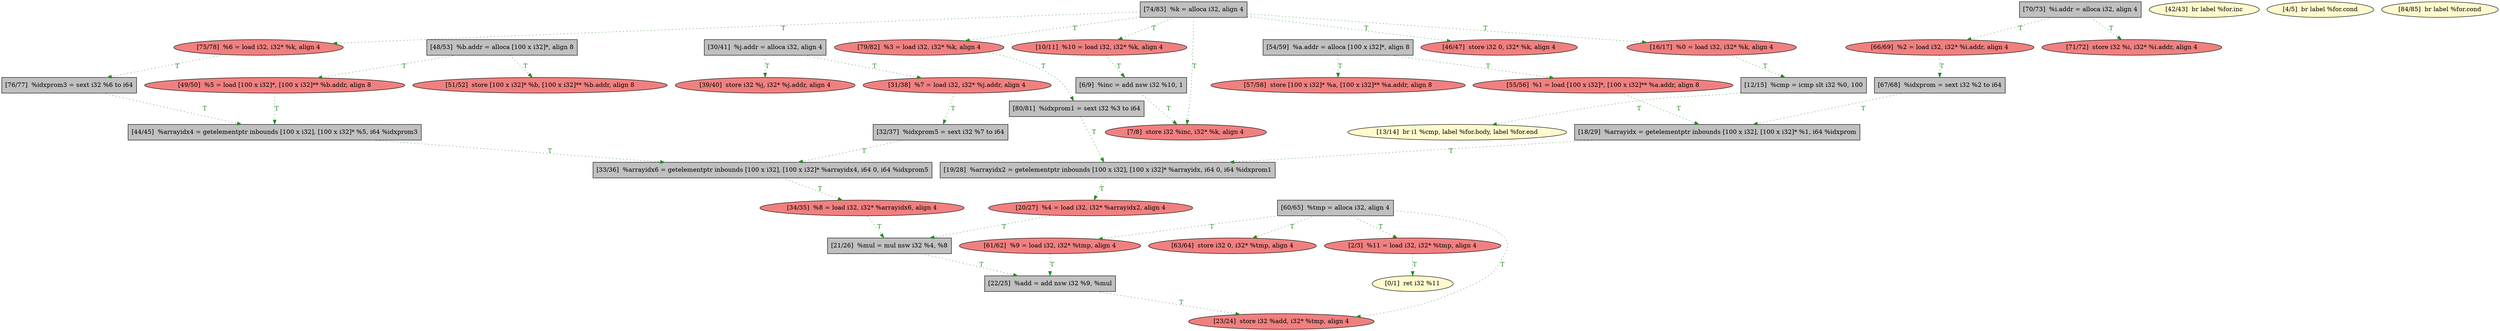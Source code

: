 
digraph G {


node100 [fillcolor=grey,label="[22/25]  %add = add nsw i32 %9, %mul",shape=rectangle,style=filled ]
node99 [fillcolor=grey,label="[33/36]  %arrayidx6 = getelementptr inbounds [100 x i32], [100 x i32]* %arrayidx4, i64 0, i64 %idxprom5",shape=rectangle,style=filled ]
node94 [fillcolor=grey,label="[76/77]  %idxprom3 = sext i32 %6 to i64",shape=rectangle,style=filled ]
node72 [fillcolor=grey,label="[54/59]  %a.addr = alloca [100 x i32]*, align 8",shape=rectangle,style=filled ]
node63 [fillcolor=grey,label="[12/15]  %cmp = icmp slt i32 %0, 100",shape=rectangle,style=filled ]
node71 [fillcolor=lightcoral,label="[39/40]  store i32 %j, i32* %j.addr, align 4",shape=ellipse,style=filled ]
node92 [fillcolor=lemonchiffon,label="[13/14]  br i1 %cmp, label %for.body, label %for.end",shape=ellipse,style=filled ]
node70 [fillcolor=grey,label="[48/53]  %b.addr = alloca [100 x i32]*, align 8",shape=rectangle,style=filled ]
node82 [fillcolor=lightcoral,label="[55/56]  %1 = load [100 x i32]*, [100 x i32]** %a.addr, align 8",shape=ellipse,style=filled ]
node96 [fillcolor=lightcoral,label="[34/35]  %8 = load i32, i32* %arrayidx6, align 4",shape=ellipse,style=filled ]
node67 [fillcolor=lemonchiffon,label="[42/43]  br label %for.inc",shape=ellipse,style=filled ]
node68 [fillcolor=grey,label="[44/45]  %arrayidx4 = getelementptr inbounds [100 x i32], [100 x i32]* %5, i64 %idxprom3",shape=rectangle,style=filled ]
node62 [fillcolor=lightcoral,label="[10/11]  %10 = load i32, i32* %k, align 4",shape=ellipse,style=filled ]
node66 [fillcolor=grey,label="[30/41]  %j.addr = alloca i32, align 4",shape=rectangle,style=filled ]
node95 [fillcolor=lightcoral,label="[31/38]  %7 = load i32, i32* %j.addr, align 4",shape=ellipse,style=filled ]
node65 [fillcolor=grey,label="[18/29]  %arrayidx = getelementptr inbounds [100 x i32], [100 x i32]* %1, i64 %idxprom",shape=rectangle,style=filled ]
node73 [fillcolor=lightcoral,label="[51/52]  store [100 x i32]* %b, [100 x i32]** %b.addr, align 8",shape=ellipse,style=filled ]
node64 [fillcolor=lightcoral,label="[16/17]  %0 = load i32, i32* %k, align 4",shape=ellipse,style=filled ]
node59 [fillcolor=lightcoral,label="[2/3]  %11 = load i32, i32* %tmp, align 4",shape=ellipse,style=filled ]
node98 [fillcolor=lightcoral,label="[61/62]  %9 = load i32, i32* %tmp, align 4",shape=ellipse,style=filled ]
node77 [fillcolor=lightcoral,label="[66/69]  %2 = load i32, i32* %i.addr, align 4",shape=ellipse,style=filled ]
node61 [fillcolor=grey,label="[6/9]  %inc = add nsw i32 %10, 1",shape=rectangle,style=filled ]
node79 [fillcolor=grey,label="[70/73]  %i.addr = alloca i32, align 4",shape=rectangle,style=filled ]
node80 [fillcolor=lightcoral,label="[71/72]  store i32 %i, i32* %i.addr, align 4",shape=ellipse,style=filled ]
node58 [fillcolor=lemonchiffon,label="[0/1]  ret i32 %11",shape=ellipse,style=filled ]
node87 [fillcolor=grey,label="[21/26]  %mul = mul nsw i32 %4, %8",shape=rectangle,style=filled ]
node60 [fillcolor=lemonchiffon,label="[4/5]  br label %for.cond",shape=ellipse,style=filled ]
node97 [fillcolor=lightcoral,label="[49/50]  %5 = load [100 x i32]*, [100 x i32]** %b.addr, align 8",shape=ellipse,style=filled ]
node91 [fillcolor=lightcoral,label="[20/27]  %4 = load i32, i32* %arrayidx2, align 4",shape=ellipse,style=filled ]
node74 [fillcolor=grey,label="[19/28]  %arrayidx2 = getelementptr inbounds [100 x i32], [100 x i32]* %arrayidx, i64 0, i64 %idxprom1",shape=rectangle,style=filled ]
node90 [fillcolor=grey,label="[80/81]  %idxprom1 = sext i32 %3 to i64",shape=rectangle,style=filled ]
node86 [fillcolor=lightcoral,label="[63/64]  store i32 0, i32* %tmp, align 4",shape=ellipse,style=filled ]
node75 [fillcolor=lightcoral,label="[23/24]  store i32 %add, i32* %tmp, align 4",shape=ellipse,style=filled ]
node76 [fillcolor=grey,label="[60/65]  %tmp = alloca i32, align 4",shape=rectangle,style=filled ]
node78 [fillcolor=lightcoral,label="[57/58]  store [100 x i32]* %a, [100 x i32]** %a.addr, align 8",shape=ellipse,style=filled ]
node69 [fillcolor=lightcoral,label="[46/47]  store i32 0, i32* %k, align 4",shape=ellipse,style=filled ]
node81 [fillcolor=grey,label="[74/83]  %k = alloca i32, align 4",shape=rectangle,style=filled ]
node84 [fillcolor=grey,label="[67/68]  %idxprom = sext i32 %2 to i64",shape=rectangle,style=filled ]
node83 [fillcolor=lemonchiffon,label="[84/85]  br label %for.cond",shape=ellipse,style=filled ]
node85 [fillcolor=lightcoral,label="[7/8]  store i32 %inc, i32* %k, align 4",shape=ellipse,style=filled ]
node93 [fillcolor=lightcoral,label="[75/78]  %6 = load i32, i32* %k, align 4",shape=ellipse,style=filled ]
node88 [fillcolor=lightcoral,label="[79/82]  %3 = load i32, i32* %k, align 4",shape=ellipse,style=filled ]
node89 [fillcolor=grey,label="[32/37]  %idxprom5 = sext i32 %7 to i64",shape=rectangle,style=filled ]

node96->node87 [style=dotted,color=forestgreen,label="T",fontcolor=forestgreen ]
node100->node75 [style=dotted,color=forestgreen,label="T",fontcolor=forestgreen ]
node99->node96 [style=dotted,color=forestgreen,label="T",fontcolor=forestgreen ]
node93->node94 [style=dotted,color=forestgreen,label="T",fontcolor=forestgreen ]
node72->node82 [style=dotted,color=forestgreen,label="T",fontcolor=forestgreen ]
node95->node89 [style=dotted,color=forestgreen,label="T",fontcolor=forestgreen ]
node81->node62 [style=dotted,color=forestgreen,label="T",fontcolor=forestgreen ]
node81->node88 [style=dotted,color=forestgreen,label="T",fontcolor=forestgreen ]
node70->node73 [style=dotted,color=forestgreen,label="T",fontcolor=forestgreen ]
node66->node95 [style=dotted,color=forestgreen,label="T",fontcolor=forestgreen ]
node98->node100 [style=dotted,color=forestgreen,label="T",fontcolor=forestgreen ]
node79->node77 [style=dotted,color=forestgreen,label="T",fontcolor=forestgreen ]
node65->node74 [style=dotted,color=forestgreen,label="T",fontcolor=forestgreen ]
node68->node99 [style=dotted,color=forestgreen,label="T",fontcolor=forestgreen ]
node76->node59 [style=dotted,color=forestgreen,label="T",fontcolor=forestgreen ]
node61->node85 [style=dotted,color=forestgreen,label="T",fontcolor=forestgreen ]
node82->node65 [style=dotted,color=forestgreen,label="T",fontcolor=forestgreen ]
node81->node93 [style=dotted,color=forestgreen,label="T",fontcolor=forestgreen ]
node66->node71 [style=dotted,color=forestgreen,label="T",fontcolor=forestgreen ]
node62->node61 [style=dotted,color=forestgreen,label="T",fontcolor=forestgreen ]
node87->node100 [style=dotted,color=forestgreen,label="T",fontcolor=forestgreen ]
node59->node58 [style=dotted,color=forestgreen,label="T",fontcolor=forestgreen ]
node89->node99 [style=dotted,color=forestgreen,label="T",fontcolor=forestgreen ]
node79->node80 [style=dotted,color=forestgreen,label="T",fontcolor=forestgreen ]
node74->node91 [style=dotted,color=forestgreen,label="T",fontcolor=forestgreen ]
node70->node97 [style=dotted,color=forestgreen,label="T",fontcolor=forestgreen ]
node81->node85 [style=dotted,color=forestgreen,label="T",fontcolor=forestgreen ]
node81->node64 [style=dotted,color=forestgreen,label="T",fontcolor=forestgreen ]
node90->node74 [style=dotted,color=forestgreen,label="T",fontcolor=forestgreen ]
node76->node86 [style=dotted,color=forestgreen,label="T",fontcolor=forestgreen ]
node76->node98 [style=dotted,color=forestgreen,label="T",fontcolor=forestgreen ]
node91->node87 [style=dotted,color=forestgreen,label="T",fontcolor=forestgreen ]
node72->node78 [style=dotted,color=forestgreen,label="T",fontcolor=forestgreen ]
node63->node92 [style=dotted,color=forestgreen,label="T",fontcolor=forestgreen ]
node81->node69 [style=dotted,color=forestgreen,label="T",fontcolor=forestgreen ]
node94->node68 [style=dotted,color=forestgreen,label="T",fontcolor=forestgreen ]
node64->node63 [style=dotted,color=forestgreen,label="T",fontcolor=forestgreen ]
node84->node65 [style=dotted,color=forestgreen,label="T",fontcolor=forestgreen ]
node76->node75 [style=dotted,color=forestgreen,label="T",fontcolor=forestgreen ]
node88->node90 [style=dotted,color=forestgreen,label="T",fontcolor=forestgreen ]
node77->node84 [style=dotted,color=forestgreen,label="T",fontcolor=forestgreen ]
node97->node68 [style=dotted,color=forestgreen,label="T",fontcolor=forestgreen ]


}

